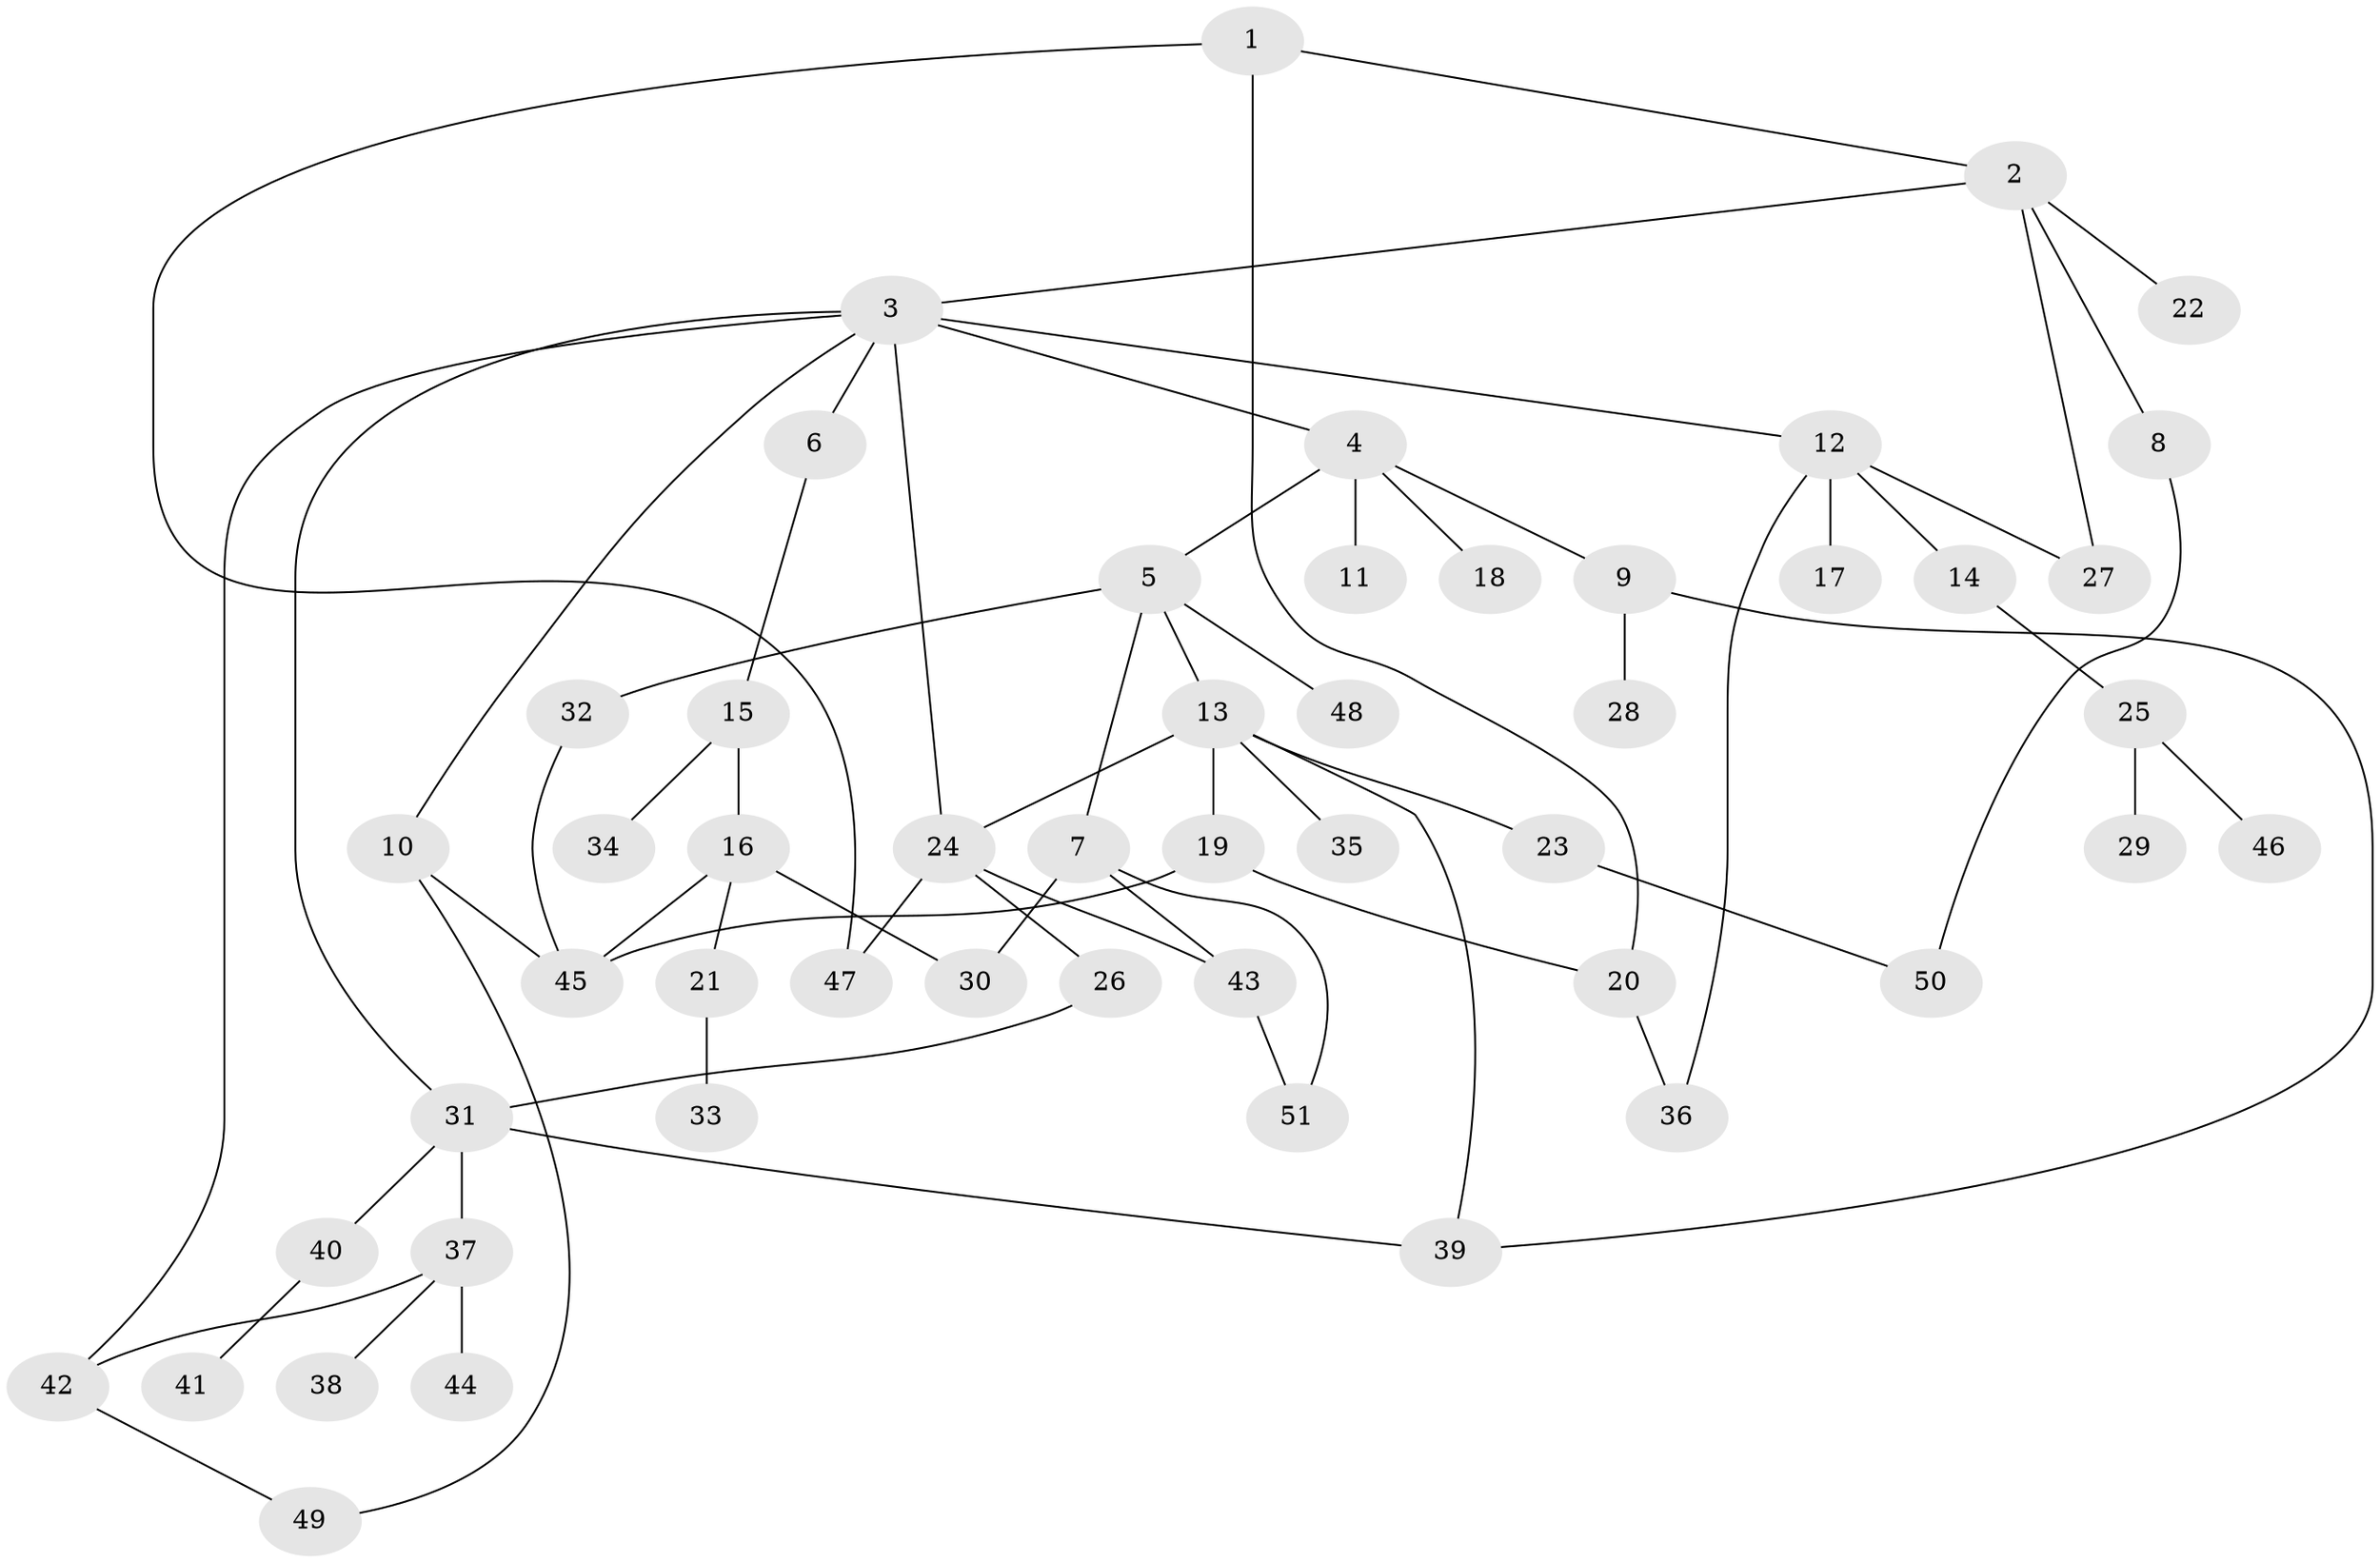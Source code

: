// coarse degree distribution, {4: 0.2857142857142857, 8: 0.047619047619047616, 3: 0.23809523809523808, 5: 0.09523809523809523, 2: 0.19047619047619047, 1: 0.14285714285714285}
// Generated by graph-tools (version 1.1) at 2025/49/03/04/25 22:49:00]
// undirected, 51 vertices, 67 edges
graph export_dot {
  node [color=gray90,style=filled];
  1;
  2;
  3;
  4;
  5;
  6;
  7;
  8;
  9;
  10;
  11;
  12;
  13;
  14;
  15;
  16;
  17;
  18;
  19;
  20;
  21;
  22;
  23;
  24;
  25;
  26;
  27;
  28;
  29;
  30;
  31;
  32;
  33;
  34;
  35;
  36;
  37;
  38;
  39;
  40;
  41;
  42;
  43;
  44;
  45;
  46;
  47;
  48;
  49;
  50;
  51;
  1 -- 2;
  1 -- 20;
  1 -- 47;
  2 -- 3;
  2 -- 8;
  2 -- 22;
  2 -- 27;
  3 -- 4;
  3 -- 6;
  3 -- 10;
  3 -- 12;
  3 -- 24;
  3 -- 42;
  3 -- 31;
  4 -- 5;
  4 -- 9;
  4 -- 11;
  4 -- 18;
  5 -- 7;
  5 -- 13;
  5 -- 32;
  5 -- 48;
  6 -- 15;
  7 -- 30;
  7 -- 51;
  7 -- 43;
  8 -- 50;
  9 -- 28;
  9 -- 39;
  10 -- 45;
  10 -- 49;
  12 -- 14;
  12 -- 17;
  12 -- 27;
  12 -- 36;
  13 -- 19;
  13 -- 23;
  13 -- 35;
  13 -- 24;
  13 -- 39;
  14 -- 25;
  15 -- 16;
  15 -- 34;
  16 -- 21;
  16 -- 30;
  16 -- 45;
  19 -- 20;
  19 -- 45;
  20 -- 36;
  21 -- 33;
  23 -- 50;
  24 -- 26;
  24 -- 43;
  24 -- 47;
  25 -- 29;
  25 -- 46;
  26 -- 31;
  31 -- 37;
  31 -- 40;
  31 -- 39;
  32 -- 45;
  37 -- 38;
  37 -- 42;
  37 -- 44;
  40 -- 41;
  42 -- 49;
  43 -- 51;
}
